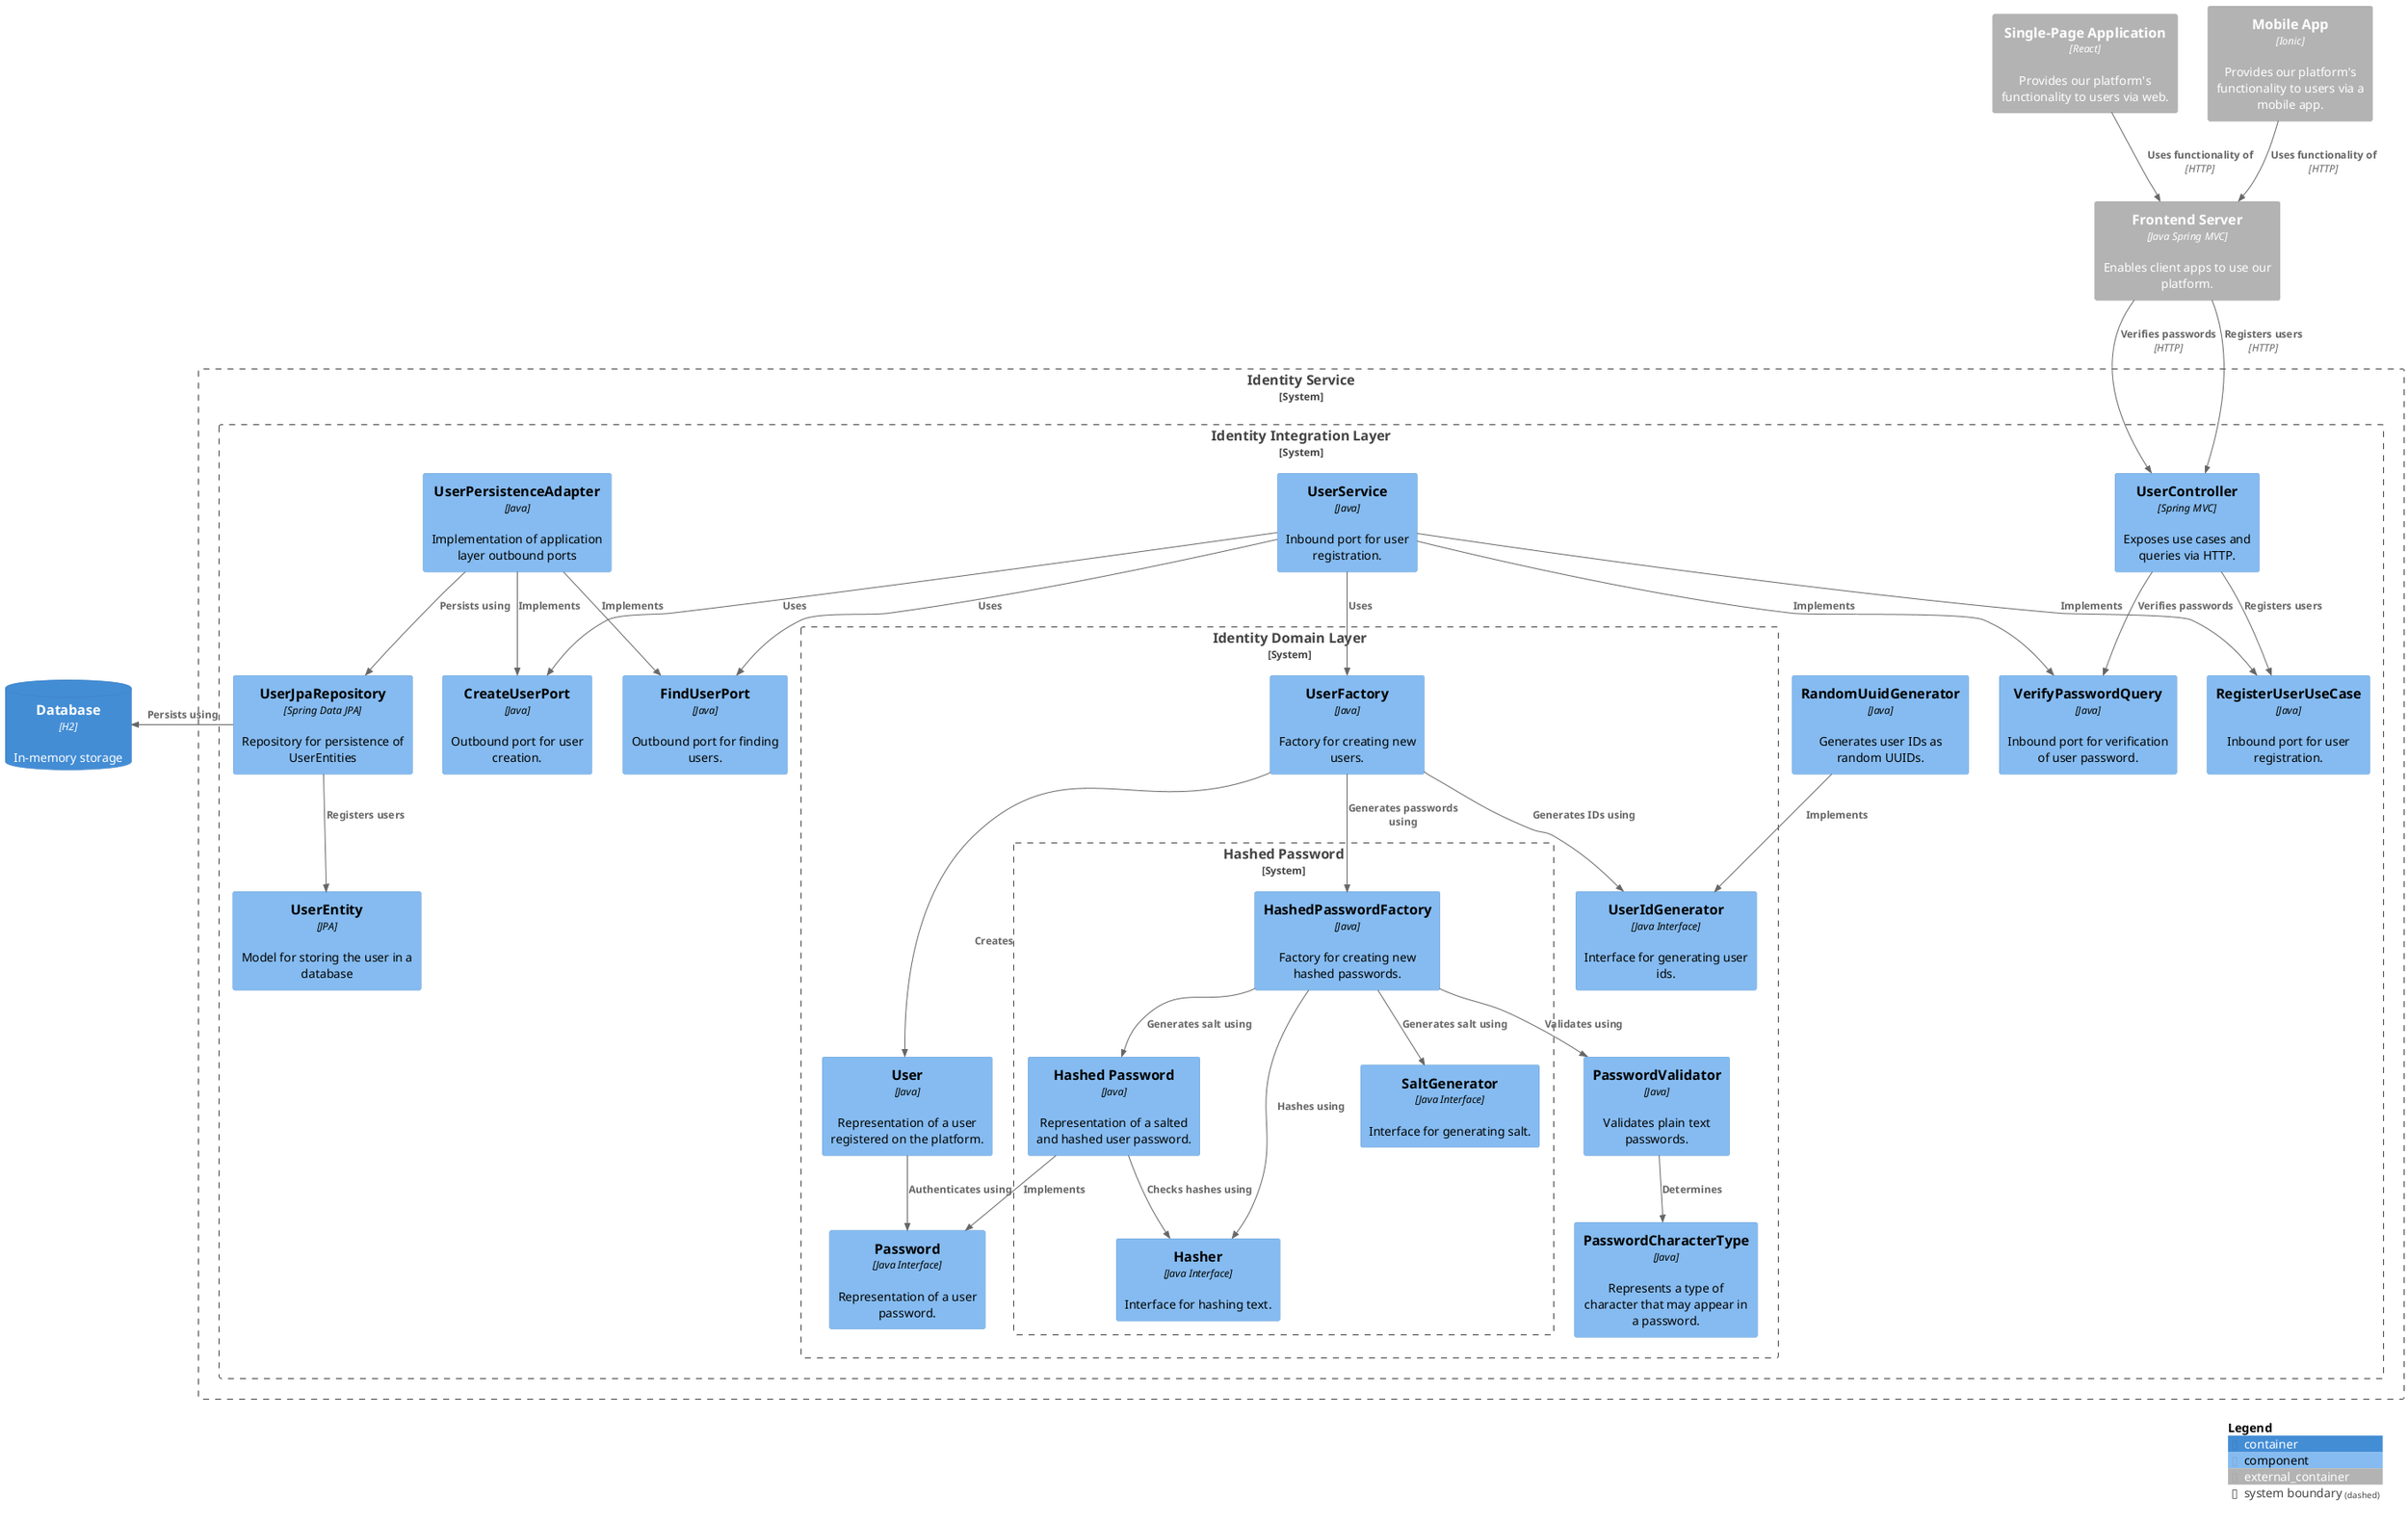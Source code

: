@startuml
!include <C4/C4_Component.puml>

Container_Ext(spaContainer, "Single-Page Application", "React", "Provides our platform's functionality to users via web.")
Container_Ext(mobileAppContainer, "Mobile App", "Ionic", "Provides our platform's functionality to users via a mobile app.")
Container_Ext(frontendServerContainer, "Frontend Server", "Java Spring MVC", "Enables client apps to use our platform.")
ContainerDb(database, "Database", "H2", "In-memory storage")

Rel(spaContainer, frontendServerContainer, "Uses functionality of", "HTTP")
Rel(mobileAppContainer, frontendServerContainer, "Uses functionality of", "HTTP")

System_Boundary(identityBoundary, "Identity Service") {

    System_Boundary(identityApplicationBoundary, "Identity Integration Layer") {

        System_Boundary(identityApplicationBoundary, "Identity Application Layer") {

            System_Boundary(identityDomainBoundary, "Identity Domain Layer") {
                together {
                    Component(user, "User", "Java", "Representation of a user registered on the platform.")
                    Component(password, "Password", "Java Interface", "Representation of a user password.")
                }

                Component(userIdGenerator, "UserIdGenerator", "Java Interface", "Interface for generating user ids.")
                Component(userFactory, "UserFactory", "Java", "Factory for creating new users.")

                Rel(userFactory, userIdGenerator, "Generates IDs using")
                Rel(userFactory, user, "Creates")

                together {
                    Component(passwordValidator, "PasswordValidator", "Java", "Validates plain text passwords.")
                    Component(passwordCharacterType, "PasswordCharacterType", "Java", "Represents a type of character that may appear in a password.")
                }

                Rel(passwordValidator, passwordCharacterType, "Determines")

                System_Boundary(hashedPasswordBoundary, "Hashed Password") {
                    Component(hashedPassword, "Hashed Password", "Java", "Representation of a salted and hashed user password.")
                    Component(hashedPasswordFactory, "HashedPasswordFactory", "Java", "Factory for creating new hashed passwords.")
                    Component(saltGenerator, "SaltGenerator", "Java Interface", "Interface for generating salt.")
                    Component(hasher, "Hasher", "Java Interface", "Interface for hashing text.")

                    Rel(hashedPassword, password, "Implements")
                    Rel(hashedPassword, hasher, "Checks hashes using")
                    Rel(hashedPasswordFactory, hasher, "Hashes using")
                    Rel(hashedPasswordFactory, saltGenerator, "Generates salt using")
                    Rel(hashedPasswordFactory, hashedPassword, "Generates salt using")
                    Rel(hashedPasswordFactory, passwordValidator, "Validates using")
                    Rel(userFactory, hashedPasswordFactory, "Generates passwords using")
                }

                Rel(user, password, "Authenticates using")

            }

            Component(verifyPasswordQuery, "VerifyPasswordQuery", "Java", "Inbound port for verification of user password.")
            Component(registerUserUseCase, "RegisterUserUseCase", "Java", "Inbound port for user registration.")

            Component(createUserPort, "CreateUserPort", "Java", "Outbound port for user creation.")
            Component(findUserPort, "FindUserPort", "Java", "Outbound port for finding users.")

            Component(userService, "UserService", "Java", "Inbound port for user registration.")

            Rel(userService, verifyPasswordQuery, "Implements")
            Rel(userService, registerUserUseCase, "Implements")
            Rel(userService, userFactory, "Uses")
            Rel(userService, findUserPort, "Uses")
            Rel(userService, createUserPort, "Uses")
        }

        Component(randomUuidGenerator, "RandomUuidGenerator", "Java", "Generates user IDs as random UUIDs.")
        Rel(randomUuidGenerator, userIdGenerator, "Implements")

        Component(userController, "UserController", "Spring MVC", "Exposes use cases and queries via HTTP.")
        Rel(userController, verifyPasswordQuery, "Verifies passwords")
        Rel(userController, registerUserUseCase, "Registers users")

        Component(userEntity, "UserEntity", "JPA", "Model for storing the user in a database")
        Component(userJpaRepository, "UserJpaRepository", "Spring Data JPA", "Repository for persistence of UserEntities")
        Component(userPersistenceAdapter, "UserPersistenceAdapter", "Java", "Implementation of application layer outbound ports")

        Rel(userJpaRepository, userEntity, "Registers users")
        Rel_L(userJpaRepository, database, "Persists using")
        Rel(userPersistenceAdapter, userJpaRepository, "Persists using")
        Rel(userPersistenceAdapter, createUserPort, "Implements")
        Rel(userPersistenceAdapter, findUserPort, "Implements")


    }
}

Rel(frontendServerContainer, userController, "Verifies passwords", "HTTP")
Rel(frontendServerContainer, userController, "Registers users", "HTTP")

SHOW_LEGEND()

@enduml
